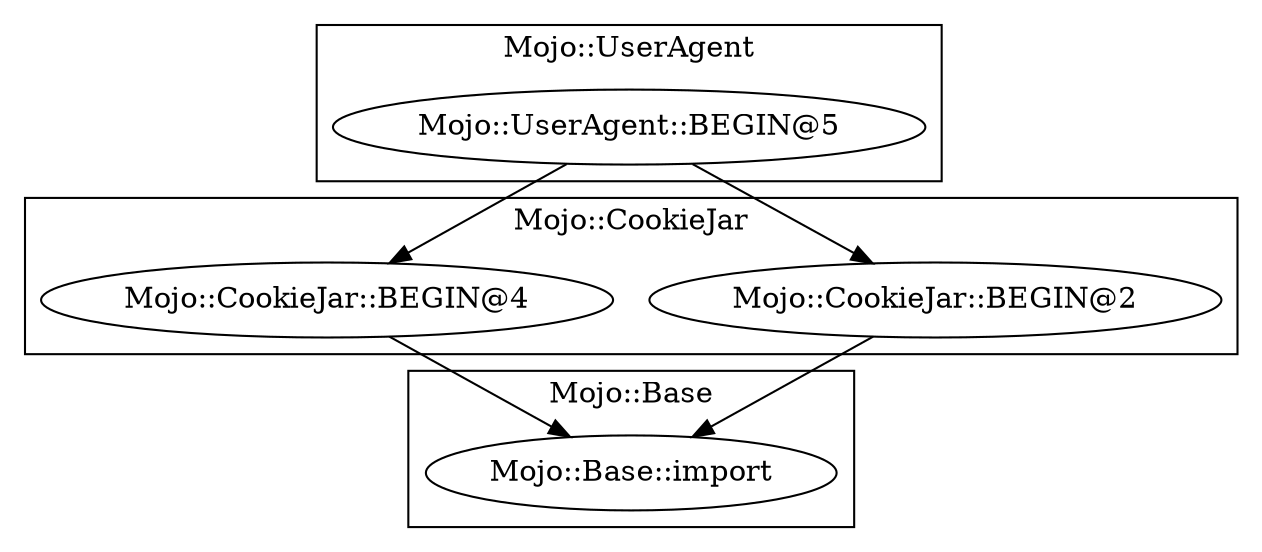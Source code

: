 digraph {
graph [overlap=false]
subgraph cluster_Mojo_UserAgent {
	label="Mojo::UserAgent";
	"Mojo::UserAgent::BEGIN@5";
}
subgraph cluster_Mojo_CookieJar {
	label="Mojo::CookieJar";
	"Mojo::CookieJar::BEGIN@2";
	"Mojo::CookieJar::BEGIN@4";
}
subgraph cluster_Mojo_Base {
	label="Mojo::Base";
	"Mojo::Base::import";
}
"Mojo::CookieJar::BEGIN@4" -> "Mojo::Base::import";
"Mojo::CookieJar::BEGIN@2" -> "Mojo::Base::import";
"Mojo::UserAgent::BEGIN@5" -> "Mojo::CookieJar::BEGIN@4";
"Mojo::UserAgent::BEGIN@5" -> "Mojo::CookieJar::BEGIN@2";
}
